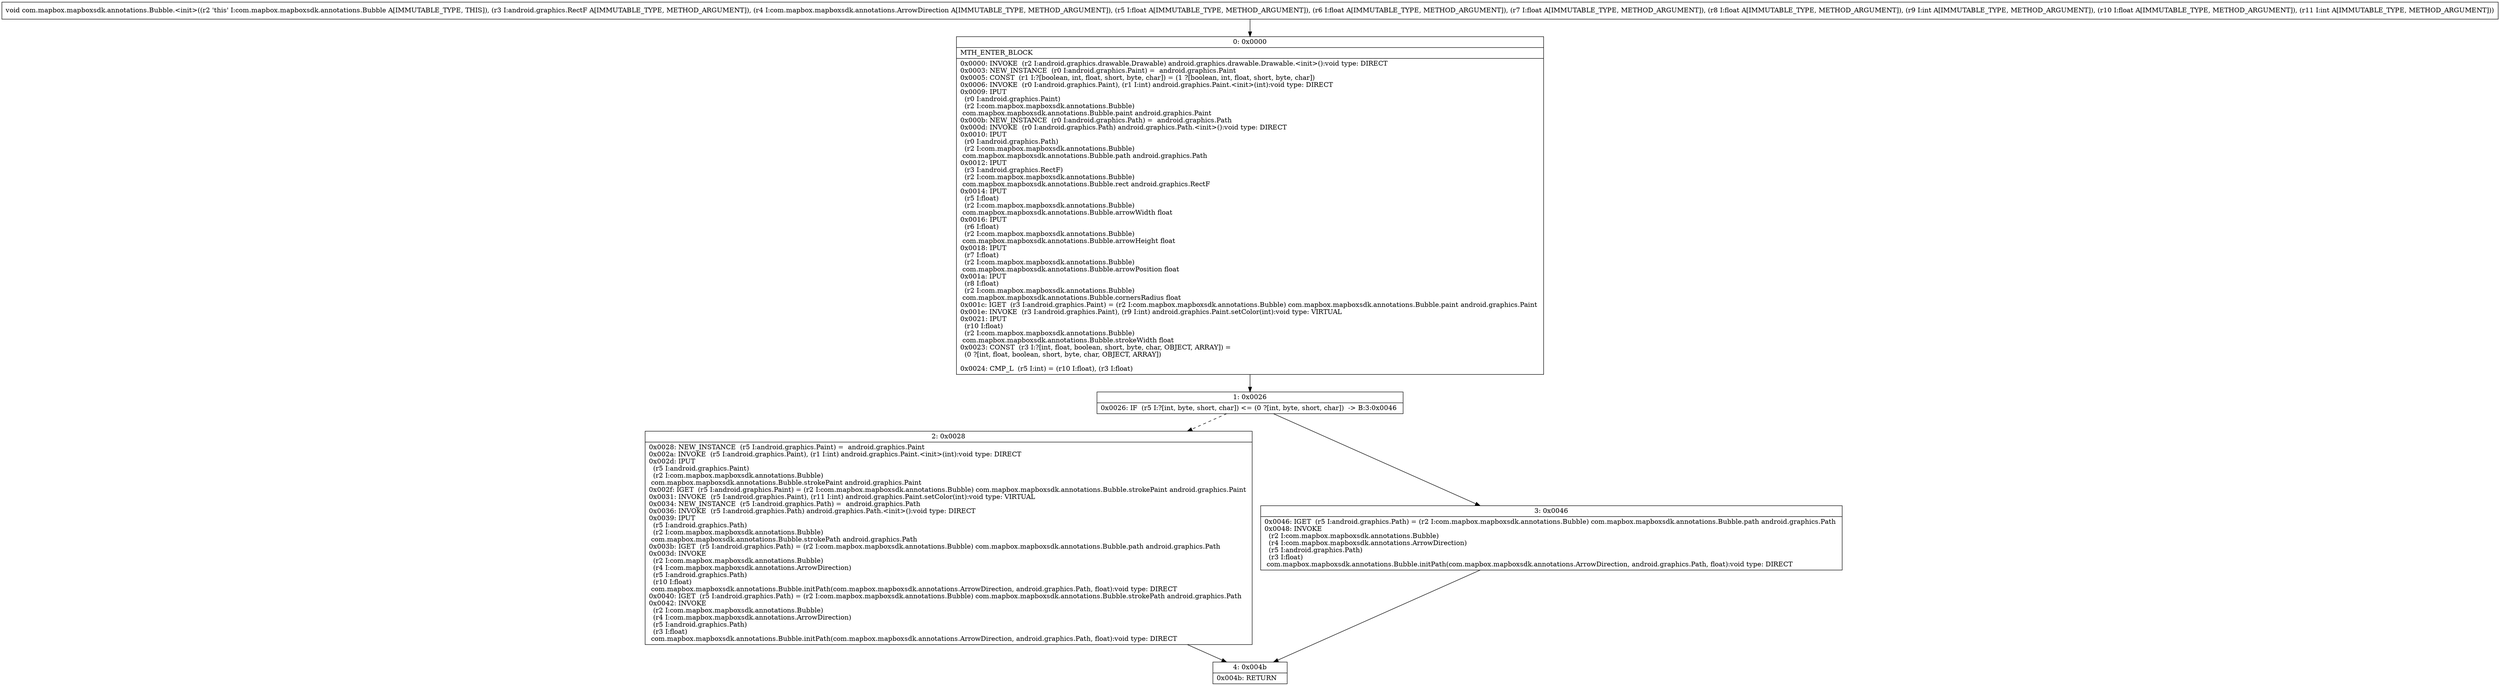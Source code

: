 digraph "CFG forcom.mapbox.mapboxsdk.annotations.Bubble.\<init\>(Landroid\/graphics\/RectF;Lcom\/mapbox\/mapboxsdk\/annotations\/ArrowDirection;FFFFIFI)V" {
Node_0 [shape=record,label="{0\:\ 0x0000|MTH_ENTER_BLOCK\l|0x0000: INVOKE  (r2 I:android.graphics.drawable.Drawable) android.graphics.drawable.Drawable.\<init\>():void type: DIRECT \l0x0003: NEW_INSTANCE  (r0 I:android.graphics.Paint) =  android.graphics.Paint \l0x0005: CONST  (r1 I:?[boolean, int, float, short, byte, char]) = (1 ?[boolean, int, float, short, byte, char]) \l0x0006: INVOKE  (r0 I:android.graphics.Paint), (r1 I:int) android.graphics.Paint.\<init\>(int):void type: DIRECT \l0x0009: IPUT  \l  (r0 I:android.graphics.Paint)\l  (r2 I:com.mapbox.mapboxsdk.annotations.Bubble)\l com.mapbox.mapboxsdk.annotations.Bubble.paint android.graphics.Paint \l0x000b: NEW_INSTANCE  (r0 I:android.graphics.Path) =  android.graphics.Path \l0x000d: INVOKE  (r0 I:android.graphics.Path) android.graphics.Path.\<init\>():void type: DIRECT \l0x0010: IPUT  \l  (r0 I:android.graphics.Path)\l  (r2 I:com.mapbox.mapboxsdk.annotations.Bubble)\l com.mapbox.mapboxsdk.annotations.Bubble.path android.graphics.Path \l0x0012: IPUT  \l  (r3 I:android.graphics.RectF)\l  (r2 I:com.mapbox.mapboxsdk.annotations.Bubble)\l com.mapbox.mapboxsdk.annotations.Bubble.rect android.graphics.RectF \l0x0014: IPUT  \l  (r5 I:float)\l  (r2 I:com.mapbox.mapboxsdk.annotations.Bubble)\l com.mapbox.mapboxsdk.annotations.Bubble.arrowWidth float \l0x0016: IPUT  \l  (r6 I:float)\l  (r2 I:com.mapbox.mapboxsdk.annotations.Bubble)\l com.mapbox.mapboxsdk.annotations.Bubble.arrowHeight float \l0x0018: IPUT  \l  (r7 I:float)\l  (r2 I:com.mapbox.mapboxsdk.annotations.Bubble)\l com.mapbox.mapboxsdk.annotations.Bubble.arrowPosition float \l0x001a: IPUT  \l  (r8 I:float)\l  (r2 I:com.mapbox.mapboxsdk.annotations.Bubble)\l com.mapbox.mapboxsdk.annotations.Bubble.cornersRadius float \l0x001c: IGET  (r3 I:android.graphics.Paint) = (r2 I:com.mapbox.mapboxsdk.annotations.Bubble) com.mapbox.mapboxsdk.annotations.Bubble.paint android.graphics.Paint \l0x001e: INVOKE  (r3 I:android.graphics.Paint), (r9 I:int) android.graphics.Paint.setColor(int):void type: VIRTUAL \l0x0021: IPUT  \l  (r10 I:float)\l  (r2 I:com.mapbox.mapboxsdk.annotations.Bubble)\l com.mapbox.mapboxsdk.annotations.Bubble.strokeWidth float \l0x0023: CONST  (r3 I:?[int, float, boolean, short, byte, char, OBJECT, ARRAY]) = \l  (0 ?[int, float, boolean, short, byte, char, OBJECT, ARRAY])\l \l0x0024: CMP_L  (r5 I:int) = (r10 I:float), (r3 I:float) \l}"];
Node_1 [shape=record,label="{1\:\ 0x0026|0x0026: IF  (r5 I:?[int, byte, short, char]) \<= (0 ?[int, byte, short, char])  \-\> B:3:0x0046 \l}"];
Node_2 [shape=record,label="{2\:\ 0x0028|0x0028: NEW_INSTANCE  (r5 I:android.graphics.Paint) =  android.graphics.Paint \l0x002a: INVOKE  (r5 I:android.graphics.Paint), (r1 I:int) android.graphics.Paint.\<init\>(int):void type: DIRECT \l0x002d: IPUT  \l  (r5 I:android.graphics.Paint)\l  (r2 I:com.mapbox.mapboxsdk.annotations.Bubble)\l com.mapbox.mapboxsdk.annotations.Bubble.strokePaint android.graphics.Paint \l0x002f: IGET  (r5 I:android.graphics.Paint) = (r2 I:com.mapbox.mapboxsdk.annotations.Bubble) com.mapbox.mapboxsdk.annotations.Bubble.strokePaint android.graphics.Paint \l0x0031: INVOKE  (r5 I:android.graphics.Paint), (r11 I:int) android.graphics.Paint.setColor(int):void type: VIRTUAL \l0x0034: NEW_INSTANCE  (r5 I:android.graphics.Path) =  android.graphics.Path \l0x0036: INVOKE  (r5 I:android.graphics.Path) android.graphics.Path.\<init\>():void type: DIRECT \l0x0039: IPUT  \l  (r5 I:android.graphics.Path)\l  (r2 I:com.mapbox.mapboxsdk.annotations.Bubble)\l com.mapbox.mapboxsdk.annotations.Bubble.strokePath android.graphics.Path \l0x003b: IGET  (r5 I:android.graphics.Path) = (r2 I:com.mapbox.mapboxsdk.annotations.Bubble) com.mapbox.mapboxsdk.annotations.Bubble.path android.graphics.Path \l0x003d: INVOKE  \l  (r2 I:com.mapbox.mapboxsdk.annotations.Bubble)\l  (r4 I:com.mapbox.mapboxsdk.annotations.ArrowDirection)\l  (r5 I:android.graphics.Path)\l  (r10 I:float)\l com.mapbox.mapboxsdk.annotations.Bubble.initPath(com.mapbox.mapboxsdk.annotations.ArrowDirection, android.graphics.Path, float):void type: DIRECT \l0x0040: IGET  (r5 I:android.graphics.Path) = (r2 I:com.mapbox.mapboxsdk.annotations.Bubble) com.mapbox.mapboxsdk.annotations.Bubble.strokePath android.graphics.Path \l0x0042: INVOKE  \l  (r2 I:com.mapbox.mapboxsdk.annotations.Bubble)\l  (r4 I:com.mapbox.mapboxsdk.annotations.ArrowDirection)\l  (r5 I:android.graphics.Path)\l  (r3 I:float)\l com.mapbox.mapboxsdk.annotations.Bubble.initPath(com.mapbox.mapboxsdk.annotations.ArrowDirection, android.graphics.Path, float):void type: DIRECT \l}"];
Node_3 [shape=record,label="{3\:\ 0x0046|0x0046: IGET  (r5 I:android.graphics.Path) = (r2 I:com.mapbox.mapboxsdk.annotations.Bubble) com.mapbox.mapboxsdk.annotations.Bubble.path android.graphics.Path \l0x0048: INVOKE  \l  (r2 I:com.mapbox.mapboxsdk.annotations.Bubble)\l  (r4 I:com.mapbox.mapboxsdk.annotations.ArrowDirection)\l  (r5 I:android.graphics.Path)\l  (r3 I:float)\l com.mapbox.mapboxsdk.annotations.Bubble.initPath(com.mapbox.mapboxsdk.annotations.ArrowDirection, android.graphics.Path, float):void type: DIRECT \l}"];
Node_4 [shape=record,label="{4\:\ 0x004b|0x004b: RETURN   \l}"];
MethodNode[shape=record,label="{void com.mapbox.mapboxsdk.annotations.Bubble.\<init\>((r2 'this' I:com.mapbox.mapboxsdk.annotations.Bubble A[IMMUTABLE_TYPE, THIS]), (r3 I:android.graphics.RectF A[IMMUTABLE_TYPE, METHOD_ARGUMENT]), (r4 I:com.mapbox.mapboxsdk.annotations.ArrowDirection A[IMMUTABLE_TYPE, METHOD_ARGUMENT]), (r5 I:float A[IMMUTABLE_TYPE, METHOD_ARGUMENT]), (r6 I:float A[IMMUTABLE_TYPE, METHOD_ARGUMENT]), (r7 I:float A[IMMUTABLE_TYPE, METHOD_ARGUMENT]), (r8 I:float A[IMMUTABLE_TYPE, METHOD_ARGUMENT]), (r9 I:int A[IMMUTABLE_TYPE, METHOD_ARGUMENT]), (r10 I:float A[IMMUTABLE_TYPE, METHOD_ARGUMENT]), (r11 I:int A[IMMUTABLE_TYPE, METHOD_ARGUMENT])) }"];
MethodNode -> Node_0;
Node_0 -> Node_1;
Node_1 -> Node_2[style=dashed];
Node_1 -> Node_3;
Node_2 -> Node_4;
Node_3 -> Node_4;
}

